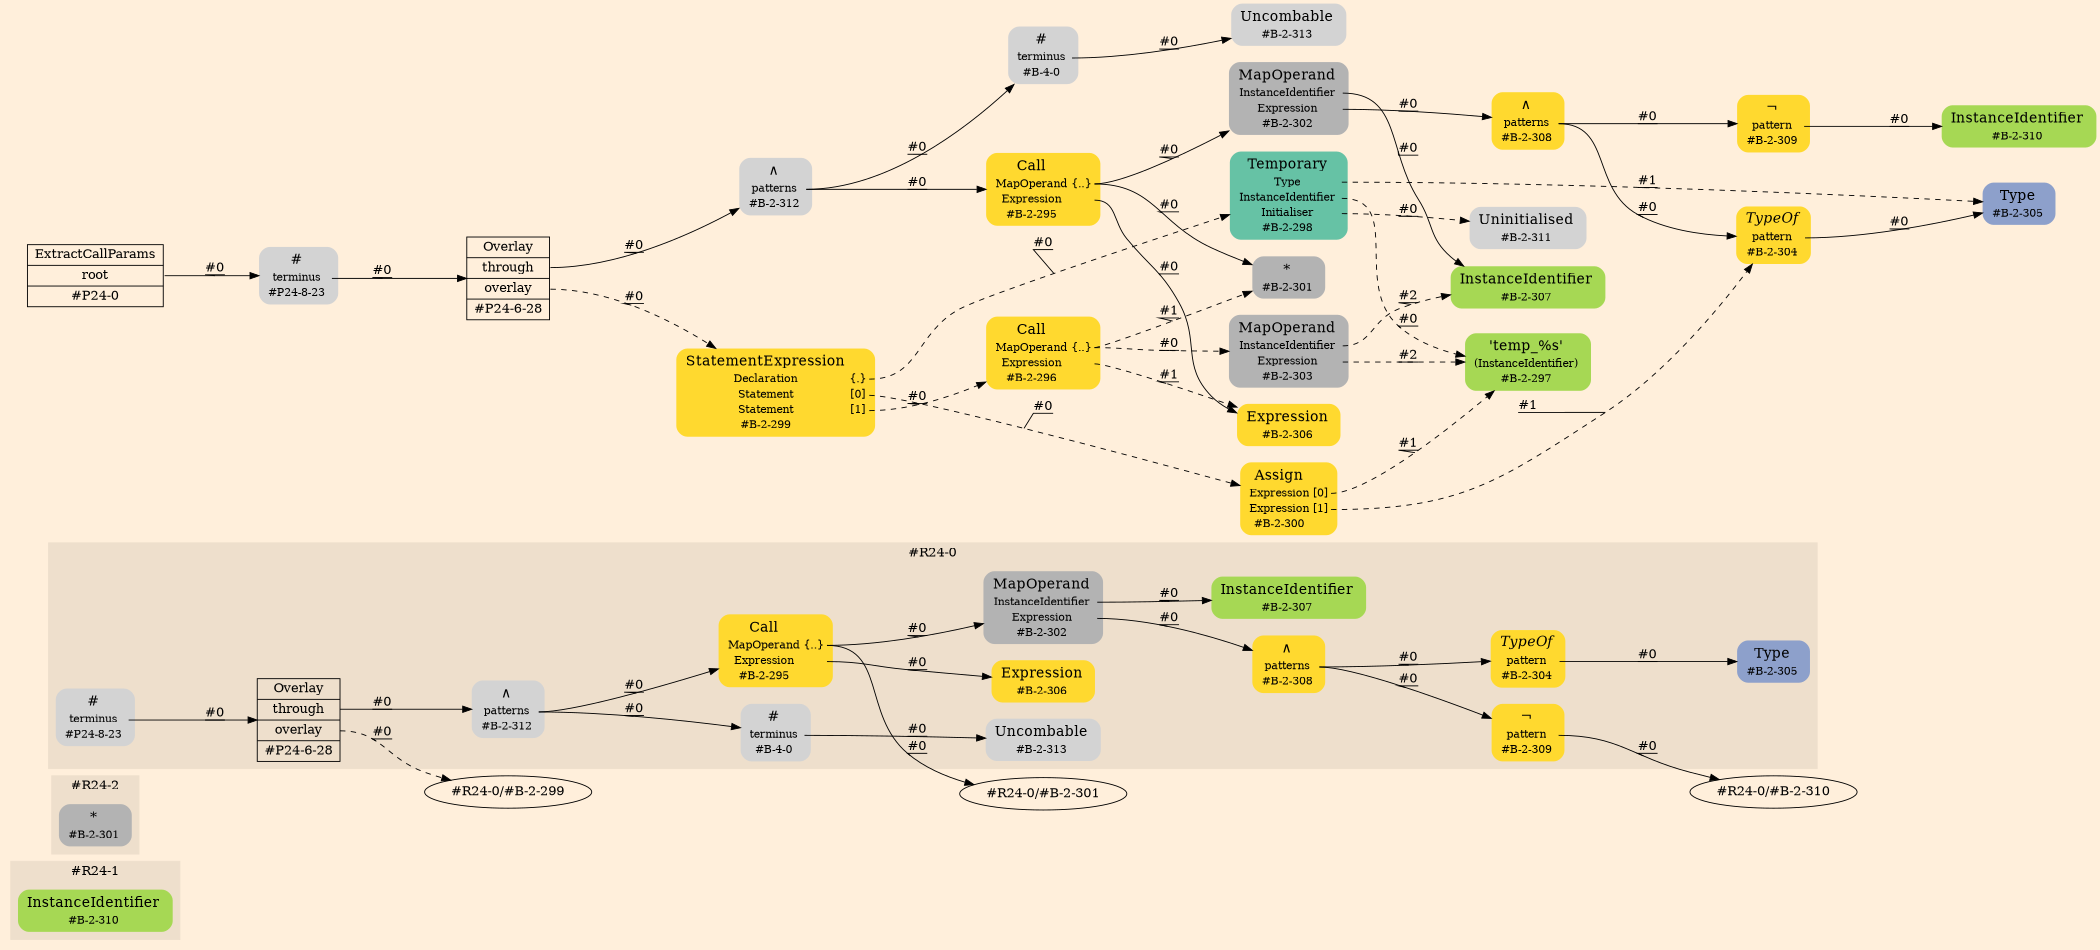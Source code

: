 digraph Inferno {
graph [
rankdir = "LR"
ranksep = 1.0
size = "14,20"
bgcolor = antiquewhite1
color = black
fontcolor = black
];
node [
];
subgraph "cluster#R24-1" {
label = "#R24-1"
style = "filled"
color = antiquewhite2
"#R24-1/#B-2-310" [
shape = "plaintext"
fillcolor = "/set28/5"
label = <<TABLE BORDER="0" CELLBORDER="0" CELLSPACING="0">
 <TR>
  <TD><FONT POINT-SIZE="16.0">InstanceIdentifier</FONT></TD>
  <TD></TD>
 </TR>
 <TR>
  <TD>#B-2-310</TD>
  <TD PORT="port0"></TD>
 </TR>
</TABLE>>
style = "rounded,filled"
fontsize = "12"
];
}
subgraph "cluster#R24-2" {
label = "#R24-2"
style = "filled"
color = antiquewhite2
"#R24-2/#B-2-301" [
shape = "plaintext"
fillcolor = "/set28/8"
label = <<TABLE BORDER="0" CELLBORDER="0" CELLSPACING="0">
 <TR>
  <TD><FONT POINT-SIZE="16.0">*</FONT></TD>
  <TD></TD>
 </TR>
 <TR>
  <TD>#B-2-301</TD>
  <TD PORT="port0"></TD>
 </TR>
</TABLE>>
style = "rounded,filled"
fontsize = "12"
];
}
subgraph "cluster#R24-0" {
label = "#R24-0"
style = "filled"
color = antiquewhite2
"#R24-0/#B-2-305" [
shape = "plaintext"
fillcolor = "/set28/3"
label = <<TABLE BORDER="0" CELLBORDER="0" CELLSPACING="0">
 <TR>
  <TD><FONT POINT-SIZE="16.0">Type</FONT></TD>
  <TD></TD>
 </TR>
 <TR>
  <TD>#B-2-305</TD>
  <TD PORT="port0"></TD>
 </TR>
</TABLE>>
style = "rounded,filled"
fontsize = "12"
];
"#R24-0/#B-2-304" [
shape = "plaintext"
fillcolor = "/set28/6"
label = <<TABLE BORDER="0" CELLBORDER="0" CELLSPACING="0">
 <TR>
  <TD><FONT POINT-SIZE="16.0"><I>TypeOf</I></FONT></TD>
  <TD></TD>
 </TR>
 <TR>
  <TD>pattern</TD>
  <TD PORT="port0"></TD>
 </TR>
 <TR>
  <TD>#B-2-304</TD>
  <TD PORT="port1"></TD>
 </TR>
</TABLE>>
style = "rounded,filled"
fontsize = "12"
];
"#R24-0/#B-2-308" [
shape = "plaintext"
fillcolor = "/set28/6"
label = <<TABLE BORDER="0" CELLBORDER="0" CELLSPACING="0">
 <TR>
  <TD><FONT POINT-SIZE="16.0">∧</FONT></TD>
  <TD></TD>
 </TR>
 <TR>
  <TD>patterns</TD>
  <TD PORT="port0"></TD>
 </TR>
 <TR>
  <TD>#B-2-308</TD>
  <TD PORT="port1"></TD>
 </TR>
</TABLE>>
style = "rounded,filled"
fontsize = "12"
];
"#R24-0/#B-2-307" [
shape = "plaintext"
fillcolor = "/set28/5"
label = <<TABLE BORDER="0" CELLBORDER="0" CELLSPACING="0">
 <TR>
  <TD><FONT POINT-SIZE="16.0">InstanceIdentifier</FONT></TD>
  <TD></TD>
 </TR>
 <TR>
  <TD>#B-2-307</TD>
  <TD PORT="port0"></TD>
 </TR>
</TABLE>>
style = "rounded,filled"
fontsize = "12"
];
"#R24-0/#B-4-0" [
shape = "plaintext"
label = <<TABLE BORDER="0" CELLBORDER="0" CELLSPACING="0">
 <TR>
  <TD><FONT POINT-SIZE="16.0">#</FONT></TD>
  <TD></TD>
 </TR>
 <TR>
  <TD>terminus</TD>
  <TD PORT="port0"></TD>
 </TR>
 <TR>
  <TD>#B-4-0</TD>
  <TD PORT="port1"></TD>
 </TR>
</TABLE>>
style = "rounded,filled"
fontsize = "12"
];
"#R24-0/#P24-6-28" [
shape = "record"
fillcolor = antiquewhite2
label = "<fixed> Overlay | <port0> through | <port1> overlay | <port2> #P24-6-28"
style = "filled"
fontsize = "14"
color = black
fontcolor = black
];
"#R24-0/#P24-8-23" [
shape = "plaintext"
label = <<TABLE BORDER="0" CELLBORDER="0" CELLSPACING="0">
 <TR>
  <TD><FONT POINT-SIZE="16.0">#</FONT></TD>
  <TD></TD>
 </TR>
 <TR>
  <TD>terminus</TD>
  <TD PORT="port0"></TD>
 </TR>
 <TR>
  <TD>#P24-8-23</TD>
  <TD PORT="port1"></TD>
 </TR>
</TABLE>>
style = "rounded,filled"
fontsize = "12"
];
"#R24-0/#B-2-313" [
shape = "plaintext"
label = <<TABLE BORDER="0" CELLBORDER="0" CELLSPACING="0">
 <TR>
  <TD><FONT POINT-SIZE="16.0">Uncombable</FONT></TD>
  <TD></TD>
 </TR>
 <TR>
  <TD>#B-2-313</TD>
  <TD PORT="port0"></TD>
 </TR>
</TABLE>>
style = "rounded,filled"
fontsize = "12"
];
"#R24-0/#B-2-312" [
shape = "plaintext"
label = <<TABLE BORDER="0" CELLBORDER="0" CELLSPACING="0">
 <TR>
  <TD><FONT POINT-SIZE="16.0">∧</FONT></TD>
  <TD></TD>
 </TR>
 <TR>
  <TD>patterns</TD>
  <TD PORT="port0"></TD>
 </TR>
 <TR>
  <TD>#B-2-312</TD>
  <TD PORT="port1"></TD>
 </TR>
</TABLE>>
style = "rounded,filled"
fontsize = "12"
];
"#R24-0/#B-2-295" [
shape = "plaintext"
fillcolor = "/set28/6"
label = <<TABLE BORDER="0" CELLBORDER="0" CELLSPACING="0">
 <TR>
  <TD><FONT POINT-SIZE="16.0">Call</FONT></TD>
  <TD></TD>
 </TR>
 <TR>
  <TD>MapOperand</TD>
  <TD PORT="port0">{..}</TD>
 </TR>
 <TR>
  <TD>Expression</TD>
  <TD PORT="port1"></TD>
 </TR>
 <TR>
  <TD>#B-2-295</TD>
  <TD PORT="port2"></TD>
 </TR>
</TABLE>>
style = "rounded,filled"
fontsize = "12"
];
"#R24-0/#B-2-309" [
shape = "plaintext"
fillcolor = "/set28/6"
label = <<TABLE BORDER="0" CELLBORDER="0" CELLSPACING="0">
 <TR>
  <TD><FONT POINT-SIZE="16.0">¬</FONT></TD>
  <TD></TD>
 </TR>
 <TR>
  <TD>pattern</TD>
  <TD PORT="port0"></TD>
 </TR>
 <TR>
  <TD>#B-2-309</TD>
  <TD PORT="port1"></TD>
 </TR>
</TABLE>>
style = "rounded,filled"
fontsize = "12"
];
"#R24-0/#B-2-306" [
shape = "plaintext"
fillcolor = "/set28/6"
label = <<TABLE BORDER="0" CELLBORDER="0" CELLSPACING="0">
 <TR>
  <TD><FONT POINT-SIZE="16.0">Expression</FONT></TD>
  <TD></TD>
 </TR>
 <TR>
  <TD>#B-2-306</TD>
  <TD PORT="port0"></TD>
 </TR>
</TABLE>>
style = "rounded,filled"
fontsize = "12"
];
"#R24-0/#B-2-302" [
shape = "plaintext"
fillcolor = "/set28/8"
label = <<TABLE BORDER="0" CELLBORDER="0" CELLSPACING="0">
 <TR>
  <TD><FONT POINT-SIZE="16.0">MapOperand</FONT></TD>
  <TD></TD>
 </TR>
 <TR>
  <TD>InstanceIdentifier</TD>
  <TD PORT="port0"></TD>
 </TR>
 <TR>
  <TD>Expression</TD>
  <TD PORT="port1"></TD>
 </TR>
 <TR>
  <TD>#B-2-302</TD>
  <TD PORT="port2"></TD>
 </TR>
</TABLE>>
style = "rounded,filled"
fontsize = "12"
];
}
"#R24-0/#B-2-304":port0 -> "#R24-0/#B-2-305" [style="solid"
label = "#0"
decorate = true
color = black
fontcolor = black
];
"#R24-0/#B-2-308":port0 -> "#R24-0/#B-2-304" [style="solid"
label = "#0"
decorate = true
color = black
fontcolor = black
];
"#R24-0/#B-2-308":port0 -> "#R24-0/#B-2-309" [style="solid"
label = "#0"
decorate = true
color = black
fontcolor = black
];
"#R24-0/#B-4-0":port0 -> "#R24-0/#B-2-313" [style="solid"
label = "#0"
decorate = true
color = black
fontcolor = black
];
"#R24-0/#P24-6-28":port0 -> "#R24-0/#B-2-312" [style="solid"
label = "#0"
decorate = true
color = black
fontcolor = black
];
"#R24-0/#P24-6-28":port1 -> "#R24-0/#B-2-299" [style="dashed"
label = "#0"
decorate = true
color = black
fontcolor = black
];
"#R24-0/#P24-8-23":port0 -> "#R24-0/#P24-6-28" [style="solid"
label = "#0"
decorate = true
color = black
fontcolor = black
];
"#R24-0/#B-2-312":port0 -> "#R24-0/#B-2-295" [style="solid"
label = "#0"
decorate = true
color = black
fontcolor = black
];
"#R24-0/#B-2-312":port0 -> "#R24-0/#B-4-0" [style="solid"
label = "#0"
decorate = true
color = black
fontcolor = black
];
"#R24-0/#B-2-295":port0 -> "#R24-0/#B-2-301" [style="solid"
label = "#0"
decorate = true
color = black
fontcolor = black
];
"#R24-0/#B-2-295":port0 -> "#R24-0/#B-2-302" [style="solid"
label = "#0"
decorate = true
color = black
fontcolor = black
];
"#R24-0/#B-2-295":port1 -> "#R24-0/#B-2-306" [style="solid"
label = "#0"
decorate = true
color = black
fontcolor = black
];
"#R24-0/#B-2-309":port0 -> "#R24-0/#B-2-310" [style="solid"
label = "#0"
decorate = true
color = black
fontcolor = black
];
"#R24-0/#B-2-302":port0 -> "#R24-0/#B-2-307" [style="solid"
label = "#0"
decorate = true
color = black
fontcolor = black
];
"#R24-0/#B-2-302":port1 -> "#R24-0/#B-2-308" [style="solid"
label = "#0"
decorate = true
color = black
fontcolor = black
];
"CR#P24-0" [
shape = "record"
fillcolor = antiquewhite1
label = "<fixed> ExtractCallParams | <port0> root | <port1> #P24-0"
style = "filled"
fontsize = "14"
color = black
fontcolor = black
];
"#P24-8-23" [
shape = "plaintext"
label = <<TABLE BORDER="0" CELLBORDER="0" CELLSPACING="0">
 <TR>
  <TD><FONT POINT-SIZE="16.0">#</FONT></TD>
  <TD></TD>
 </TR>
 <TR>
  <TD>terminus</TD>
  <TD PORT="port0"></TD>
 </TR>
 <TR>
  <TD>#P24-8-23</TD>
  <TD PORT="port1"></TD>
 </TR>
</TABLE>>
style = "rounded,filled"
fontsize = "12"
];
"#P24-6-28" [
shape = "record"
fillcolor = antiquewhite1
label = "<fixed> Overlay | <port0> through | <port1> overlay | <port2> #P24-6-28"
style = "filled"
fontsize = "14"
color = black
fontcolor = black
];
"#B-2-312" [
shape = "plaintext"
label = <<TABLE BORDER="0" CELLBORDER="0" CELLSPACING="0">
 <TR>
  <TD><FONT POINT-SIZE="16.0">∧</FONT></TD>
  <TD></TD>
 </TR>
 <TR>
  <TD>patterns</TD>
  <TD PORT="port0"></TD>
 </TR>
 <TR>
  <TD>#B-2-312</TD>
  <TD PORT="port1"></TD>
 </TR>
</TABLE>>
style = "rounded,filled"
fontsize = "12"
];
"#B-2-295" [
shape = "plaintext"
fillcolor = "/set28/6"
label = <<TABLE BORDER="0" CELLBORDER="0" CELLSPACING="0">
 <TR>
  <TD><FONT POINT-SIZE="16.0">Call</FONT></TD>
  <TD></TD>
 </TR>
 <TR>
  <TD>MapOperand</TD>
  <TD PORT="port0">{..}</TD>
 </TR>
 <TR>
  <TD>Expression</TD>
  <TD PORT="port1"></TD>
 </TR>
 <TR>
  <TD>#B-2-295</TD>
  <TD PORT="port2"></TD>
 </TR>
</TABLE>>
style = "rounded,filled"
fontsize = "12"
];
"#B-2-301" [
shape = "plaintext"
fillcolor = "/set28/8"
label = <<TABLE BORDER="0" CELLBORDER="0" CELLSPACING="0">
 <TR>
  <TD><FONT POINT-SIZE="16.0">*</FONT></TD>
  <TD></TD>
 </TR>
 <TR>
  <TD>#B-2-301</TD>
  <TD PORT="port0"></TD>
 </TR>
</TABLE>>
style = "rounded,filled"
fontsize = "12"
];
"#B-2-302" [
shape = "plaintext"
fillcolor = "/set28/8"
label = <<TABLE BORDER="0" CELLBORDER="0" CELLSPACING="0">
 <TR>
  <TD><FONT POINT-SIZE="16.0">MapOperand</FONT></TD>
  <TD></TD>
 </TR>
 <TR>
  <TD>InstanceIdentifier</TD>
  <TD PORT="port0"></TD>
 </TR>
 <TR>
  <TD>Expression</TD>
  <TD PORT="port1"></TD>
 </TR>
 <TR>
  <TD>#B-2-302</TD>
  <TD PORT="port2"></TD>
 </TR>
</TABLE>>
style = "rounded,filled"
fontsize = "12"
];
"#B-2-307" [
shape = "plaintext"
fillcolor = "/set28/5"
label = <<TABLE BORDER="0" CELLBORDER="0" CELLSPACING="0">
 <TR>
  <TD><FONT POINT-SIZE="16.0">InstanceIdentifier</FONT></TD>
  <TD></TD>
 </TR>
 <TR>
  <TD>#B-2-307</TD>
  <TD PORT="port0"></TD>
 </TR>
</TABLE>>
style = "rounded,filled"
fontsize = "12"
];
"#B-2-308" [
shape = "plaintext"
fillcolor = "/set28/6"
label = <<TABLE BORDER="0" CELLBORDER="0" CELLSPACING="0">
 <TR>
  <TD><FONT POINT-SIZE="16.0">∧</FONT></TD>
  <TD></TD>
 </TR>
 <TR>
  <TD>patterns</TD>
  <TD PORT="port0"></TD>
 </TR>
 <TR>
  <TD>#B-2-308</TD>
  <TD PORT="port1"></TD>
 </TR>
</TABLE>>
style = "rounded,filled"
fontsize = "12"
];
"#B-2-304" [
shape = "plaintext"
fillcolor = "/set28/6"
label = <<TABLE BORDER="0" CELLBORDER="0" CELLSPACING="0">
 <TR>
  <TD><FONT POINT-SIZE="16.0"><I>TypeOf</I></FONT></TD>
  <TD></TD>
 </TR>
 <TR>
  <TD>pattern</TD>
  <TD PORT="port0"></TD>
 </TR>
 <TR>
  <TD>#B-2-304</TD>
  <TD PORT="port1"></TD>
 </TR>
</TABLE>>
style = "rounded,filled"
fontsize = "12"
];
"#B-2-305" [
shape = "plaintext"
fillcolor = "/set28/3"
label = <<TABLE BORDER="0" CELLBORDER="0" CELLSPACING="0">
 <TR>
  <TD><FONT POINT-SIZE="16.0">Type</FONT></TD>
  <TD></TD>
 </TR>
 <TR>
  <TD>#B-2-305</TD>
  <TD PORT="port0"></TD>
 </TR>
</TABLE>>
style = "rounded,filled"
fontsize = "12"
];
"#B-2-309" [
shape = "plaintext"
fillcolor = "/set28/6"
label = <<TABLE BORDER="0" CELLBORDER="0" CELLSPACING="0">
 <TR>
  <TD><FONT POINT-SIZE="16.0">¬</FONT></TD>
  <TD></TD>
 </TR>
 <TR>
  <TD>pattern</TD>
  <TD PORT="port0"></TD>
 </TR>
 <TR>
  <TD>#B-2-309</TD>
  <TD PORT="port1"></TD>
 </TR>
</TABLE>>
style = "rounded,filled"
fontsize = "12"
];
"#B-2-310" [
shape = "plaintext"
fillcolor = "/set28/5"
label = <<TABLE BORDER="0" CELLBORDER="0" CELLSPACING="0">
 <TR>
  <TD><FONT POINT-SIZE="16.0">InstanceIdentifier</FONT></TD>
  <TD></TD>
 </TR>
 <TR>
  <TD>#B-2-310</TD>
  <TD PORT="port0"></TD>
 </TR>
</TABLE>>
style = "rounded,filled"
fontsize = "12"
];
"#B-2-306" [
shape = "plaintext"
fillcolor = "/set28/6"
label = <<TABLE BORDER="0" CELLBORDER="0" CELLSPACING="0">
 <TR>
  <TD><FONT POINT-SIZE="16.0">Expression</FONT></TD>
  <TD></TD>
 </TR>
 <TR>
  <TD>#B-2-306</TD>
  <TD PORT="port0"></TD>
 </TR>
</TABLE>>
style = "rounded,filled"
fontsize = "12"
];
"#B-4-0" [
shape = "plaintext"
label = <<TABLE BORDER="0" CELLBORDER="0" CELLSPACING="0">
 <TR>
  <TD><FONT POINT-SIZE="16.0">#</FONT></TD>
  <TD></TD>
 </TR>
 <TR>
  <TD>terminus</TD>
  <TD PORT="port0"></TD>
 </TR>
 <TR>
  <TD>#B-4-0</TD>
  <TD PORT="port1"></TD>
 </TR>
</TABLE>>
style = "rounded,filled"
fontsize = "12"
];
"#B-2-313" [
shape = "plaintext"
label = <<TABLE BORDER="0" CELLBORDER="0" CELLSPACING="0">
 <TR>
  <TD><FONT POINT-SIZE="16.0">Uncombable</FONT></TD>
  <TD></TD>
 </TR>
 <TR>
  <TD>#B-2-313</TD>
  <TD PORT="port0"></TD>
 </TR>
</TABLE>>
style = "rounded,filled"
fontsize = "12"
];
"#B-2-299" [
shape = "plaintext"
fillcolor = "/set28/6"
label = <<TABLE BORDER="0" CELLBORDER="0" CELLSPACING="0">
 <TR>
  <TD><FONT POINT-SIZE="16.0">StatementExpression</FONT></TD>
  <TD></TD>
 </TR>
 <TR>
  <TD>Declaration</TD>
  <TD PORT="port0">{.}</TD>
 </TR>
 <TR>
  <TD>Statement</TD>
  <TD PORT="port1">[0]</TD>
 </TR>
 <TR>
  <TD>Statement</TD>
  <TD PORT="port2">[1]</TD>
 </TR>
 <TR>
  <TD>#B-2-299</TD>
  <TD PORT="port3"></TD>
 </TR>
</TABLE>>
style = "rounded,filled"
fontsize = "12"
];
"#B-2-298" [
shape = "plaintext"
fillcolor = "/set28/1"
label = <<TABLE BORDER="0" CELLBORDER="0" CELLSPACING="0">
 <TR>
  <TD><FONT POINT-SIZE="16.0">Temporary</FONT></TD>
  <TD></TD>
 </TR>
 <TR>
  <TD>Type</TD>
  <TD PORT="port0"></TD>
 </TR>
 <TR>
  <TD>InstanceIdentifier</TD>
  <TD PORT="port1"></TD>
 </TR>
 <TR>
  <TD>Initialiser</TD>
  <TD PORT="port2"></TD>
 </TR>
 <TR>
  <TD>#B-2-298</TD>
  <TD PORT="port3"></TD>
 </TR>
</TABLE>>
style = "rounded,filled"
fontsize = "12"
];
"#B-2-297" [
shape = "plaintext"
fillcolor = "/set28/5"
label = <<TABLE BORDER="0" CELLBORDER="0" CELLSPACING="0">
 <TR>
  <TD><FONT POINT-SIZE="16.0">'temp_%s'</FONT></TD>
  <TD></TD>
 </TR>
 <TR>
  <TD>(InstanceIdentifier)</TD>
  <TD PORT="port0"></TD>
 </TR>
 <TR>
  <TD>#B-2-297</TD>
  <TD PORT="port1"></TD>
 </TR>
</TABLE>>
style = "rounded,filled"
fontsize = "12"
];
"#B-2-311" [
shape = "plaintext"
label = <<TABLE BORDER="0" CELLBORDER="0" CELLSPACING="0">
 <TR>
  <TD><FONT POINT-SIZE="16.0">Uninitialised</FONT></TD>
  <TD></TD>
 </TR>
 <TR>
  <TD>#B-2-311</TD>
  <TD PORT="port0"></TD>
 </TR>
</TABLE>>
style = "rounded,filled"
fontsize = "12"
];
"#B-2-300" [
shape = "plaintext"
fillcolor = "/set28/6"
label = <<TABLE BORDER="0" CELLBORDER="0" CELLSPACING="0">
 <TR>
  <TD><FONT POINT-SIZE="16.0">Assign</FONT></TD>
  <TD></TD>
 </TR>
 <TR>
  <TD>Expression</TD>
  <TD PORT="port0">[0]</TD>
 </TR>
 <TR>
  <TD>Expression</TD>
  <TD PORT="port1">[1]</TD>
 </TR>
 <TR>
  <TD>#B-2-300</TD>
  <TD PORT="port2"></TD>
 </TR>
</TABLE>>
style = "rounded,filled"
fontsize = "12"
];
"#B-2-296" [
shape = "plaintext"
fillcolor = "/set28/6"
label = <<TABLE BORDER="0" CELLBORDER="0" CELLSPACING="0">
 <TR>
  <TD><FONT POINT-SIZE="16.0">Call</FONT></TD>
  <TD></TD>
 </TR>
 <TR>
  <TD>MapOperand</TD>
  <TD PORT="port0">{..}</TD>
 </TR>
 <TR>
  <TD>Expression</TD>
  <TD PORT="port1"></TD>
 </TR>
 <TR>
  <TD>#B-2-296</TD>
  <TD PORT="port2"></TD>
 </TR>
</TABLE>>
style = "rounded,filled"
fontsize = "12"
];
"#B-2-303" [
shape = "plaintext"
fillcolor = "/set28/8"
label = <<TABLE BORDER="0" CELLBORDER="0" CELLSPACING="0">
 <TR>
  <TD><FONT POINT-SIZE="16.0">MapOperand</FONT></TD>
  <TD></TD>
 </TR>
 <TR>
  <TD>InstanceIdentifier</TD>
  <TD PORT="port0"></TD>
 </TR>
 <TR>
  <TD>Expression</TD>
  <TD PORT="port1"></TD>
 </TR>
 <TR>
  <TD>#B-2-303</TD>
  <TD PORT="port2"></TD>
 </TR>
</TABLE>>
style = "rounded,filled"
fontsize = "12"
];
"CR#P24-0":port0 -> "#P24-8-23" [style="solid"
label = "#0"
decorate = true
color = black
fontcolor = black
];
"#P24-8-23":port0 -> "#P24-6-28" [style="solid"
label = "#0"
decorate = true
color = black
fontcolor = black
];
"#P24-6-28":port0 -> "#B-2-312" [style="solid"
label = "#0"
decorate = true
color = black
fontcolor = black
];
"#P24-6-28":port1 -> "#B-2-299" [style="dashed"
label = "#0"
decorate = true
color = black
fontcolor = black
];
"#B-2-312":port0 -> "#B-2-295" [style="solid"
label = "#0"
decorate = true
color = black
fontcolor = black
];
"#B-2-312":port0 -> "#B-4-0" [style="solid"
label = "#0"
decorate = true
color = black
fontcolor = black
];
"#B-2-295":port0 -> "#B-2-301" [style="solid"
label = "#0"
decorate = true
color = black
fontcolor = black
];
"#B-2-295":port0 -> "#B-2-302" [style="solid"
label = "#0"
decorate = true
color = black
fontcolor = black
];
"#B-2-295":port1 -> "#B-2-306" [style="solid"
label = "#0"
decorate = true
color = black
fontcolor = black
];
"#B-2-302":port0 -> "#B-2-307" [style="solid"
label = "#0"
decorate = true
color = black
fontcolor = black
];
"#B-2-302":port1 -> "#B-2-308" [style="solid"
label = "#0"
decorate = true
color = black
fontcolor = black
];
"#B-2-308":port0 -> "#B-2-304" [style="solid"
label = "#0"
decorate = true
color = black
fontcolor = black
];
"#B-2-308":port0 -> "#B-2-309" [style="solid"
label = "#0"
decorate = true
color = black
fontcolor = black
];
"#B-2-304":port0 -> "#B-2-305" [style="solid"
label = "#0"
decorate = true
color = black
fontcolor = black
];
"#B-2-309":port0 -> "#B-2-310" [style="solid"
label = "#0"
decorate = true
color = black
fontcolor = black
];
"#B-4-0":port0 -> "#B-2-313" [style="solid"
label = "#0"
decorate = true
color = black
fontcolor = black
];
"#B-2-299":port0 -> "#B-2-298" [style="dashed"
label = "#0"
decorate = true
color = black
fontcolor = black
];
"#B-2-299":port1 -> "#B-2-300" [style="dashed"
label = "#0"
decorate = true
color = black
fontcolor = black
];
"#B-2-299":port2 -> "#B-2-296" [style="dashed"
label = "#0"
decorate = true
color = black
fontcolor = black
];
"#B-2-298":port0 -> "#B-2-305" [style="dashed"
label = "#1"
decorate = true
color = black
fontcolor = black
];
"#B-2-298":port1 -> "#B-2-297" [style="dashed"
label = "#0"
decorate = true
color = black
fontcolor = black
];
"#B-2-298":port2 -> "#B-2-311" [style="dashed"
label = "#0"
decorate = true
color = black
fontcolor = black
];
"#B-2-300":port0 -> "#B-2-297" [style="dashed"
label = "#1"
decorate = true
color = black
fontcolor = black
];
"#B-2-300":port1 -> "#B-2-304" [style="dashed"
label = "#1"
decorate = true
color = black
fontcolor = black
];
"#B-2-296":port0 -> "#B-2-301" [style="dashed"
label = "#1"
decorate = true
color = black
fontcolor = black
];
"#B-2-296":port0 -> "#B-2-303" [style="dashed"
label = "#0"
decorate = true
color = black
fontcolor = black
];
"#B-2-296":port1 -> "#B-2-306" [style="dashed"
label = "#1"
decorate = true
color = black
fontcolor = black
];
"#B-2-303":port0 -> "#B-2-307" [style="dashed"
label = "#2"
decorate = true
color = black
fontcolor = black
];
"#B-2-303":port1 -> "#B-2-297" [style="dashed"
label = "#2"
decorate = true
color = black
fontcolor = black
];
}
